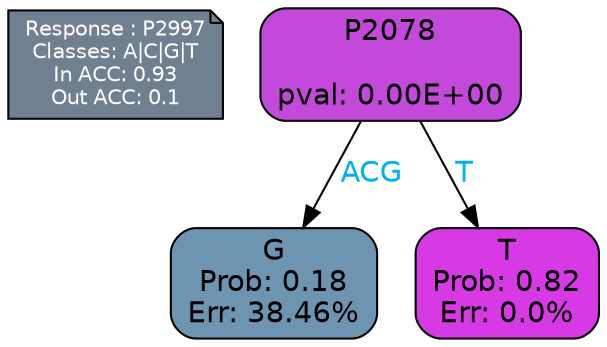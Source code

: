 digraph Tree {
node [shape=box, style="filled, rounded", color="black", fontname=helvetica] ;
graph [ranksep=equally, splines=polylines, bgcolor=transparent, dpi=600] ;
edge [fontname=helvetica] ;
LEGEND [label="Response : P2997
Classes: A|C|G|T
In ACC: 0.93
Out ACC: 0.1
",shape=note,align=left,style=filled,fillcolor="slategray",fontcolor="white",fontsize=10];1 [label="P2078

pval: 0.00E+00", fillcolor="#c349db"] ;
2 [label="G
Prob: 0.18
Err: 38.46%", fillcolor="#6d94b0"] ;
3 [label="T
Prob: 0.82
Err: 0.0%", fillcolor="#d739e5"] ;
1 -> 2 [label="ACG",fontcolor=deepskyblue2] ;
1 -> 3 [label="T",fontcolor=deepskyblue2] ;
{rank = same; 2;3;}{rank = same; LEGEND;1;}}